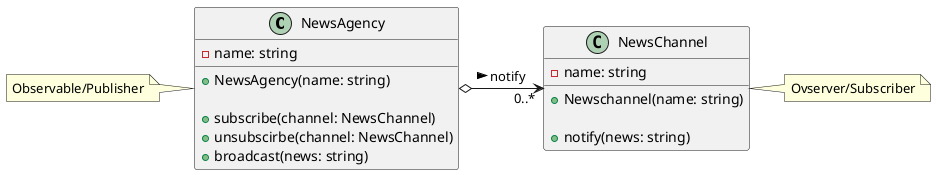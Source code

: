 @startuml observer-part-one

class NewsAgency {
    - name: string

    + NewsAgency(name: string)
    
    + subscribe(channel: NewsChannel)
    + unsubscirbe(channel: NewsChannel)
    + broadcast(news: string)
}
note left of NewsAgency: Observable/Publisher


class NewsChannel {

    - name: string

    + Newschannel(name: string)

    + notify(news: string)
}
note right of NewsChannel: Ovserver/Subscriber



NewsAgency o-right-> "0..*" NewsChannel: notify >

@enduml